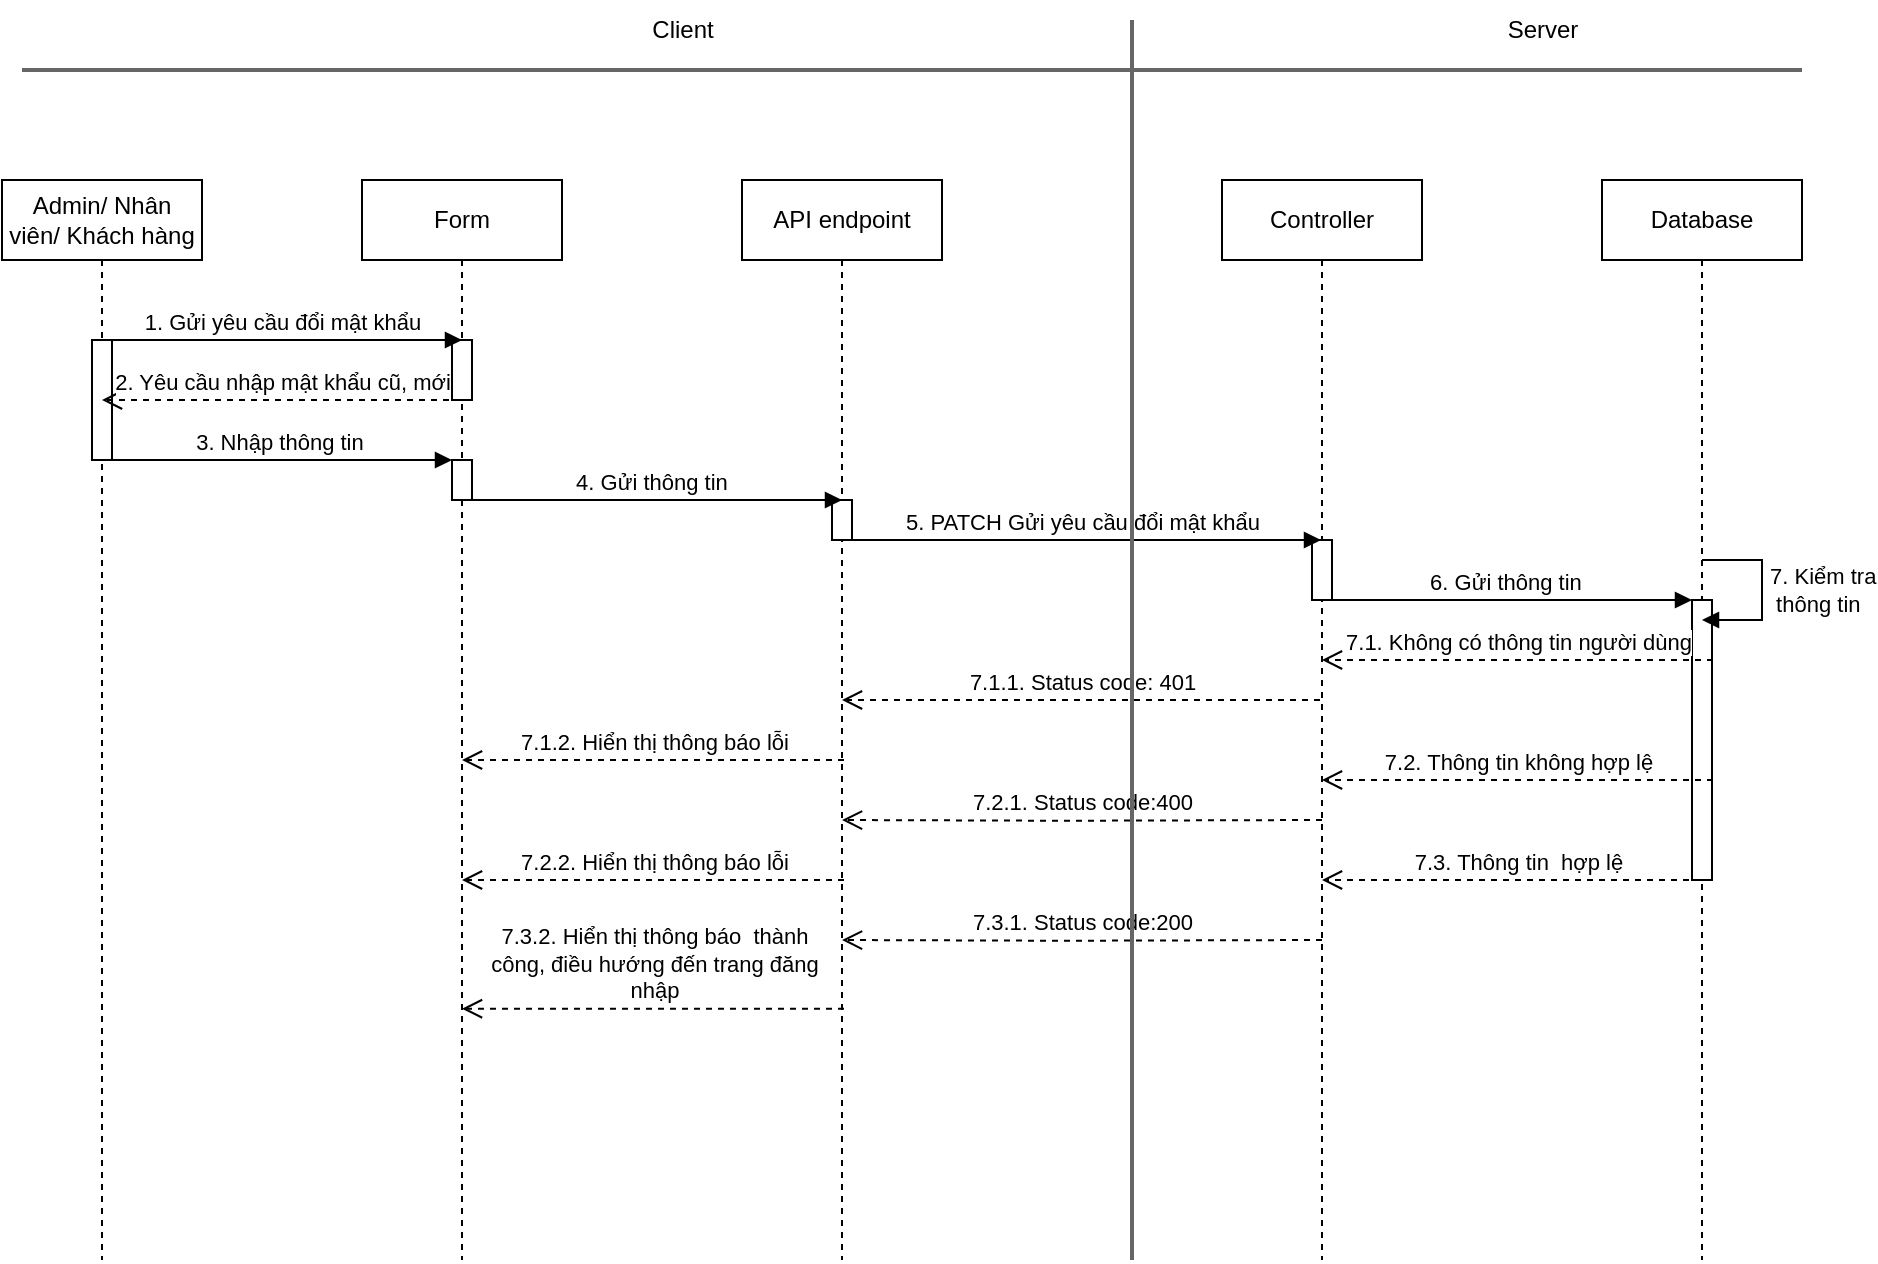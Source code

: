 <mxfile version="22.1.4" type="device" pages="5">
  <diagram name="Page-1" id="h7CEF9SMJJgg9eoyBVM9">
    <mxGraphModel dx="2192" dy="1828" grid="1" gridSize="10" guides="1" tooltips="1" connect="1" arrows="1" fold="1" page="1" pageScale="1" pageWidth="850" pageHeight="1100" math="0" shadow="0">
      <root>
        <mxCell id="0" />
        <mxCell id="1" parent="0" />
        <mxCell id="7nB44WFUHeRo35Srxh8a-1" value="Admin/ Nhân viên/ Khách hàng" style="shape=umlLifeline;perimeter=lifelinePerimeter;whiteSpace=wrap;html=1;container=1;dropTarget=0;collapsible=0;recursiveResize=0;outlineConnect=0;portConstraint=eastwest;newEdgeStyle={&quot;curved&quot;:0,&quot;rounded&quot;:0};" parent="1" vertex="1">
          <mxGeometry x="-170" y="60" width="100" height="540" as="geometry" />
        </mxCell>
        <mxCell id="7nB44WFUHeRo35Srxh8a-2" value="" style="html=1;points=[[0,0,0,0,5],[0,1,0,0,-5],[1,0,0,0,5],[1,1,0,0,-5]];perimeter=orthogonalPerimeter;outlineConnect=0;targetShapes=umlLifeline;portConstraint=eastwest;newEdgeStyle={&quot;curved&quot;:0,&quot;rounded&quot;:0};" parent="7nB44WFUHeRo35Srxh8a-1" vertex="1">
          <mxGeometry x="45" y="80" width="10" height="60" as="geometry" />
        </mxCell>
        <mxCell id="7nB44WFUHeRo35Srxh8a-4" value="Form" style="shape=umlLifeline;perimeter=lifelinePerimeter;whiteSpace=wrap;html=1;container=1;dropTarget=0;collapsible=0;recursiveResize=0;outlineConnect=0;portConstraint=eastwest;newEdgeStyle={&quot;curved&quot;:0,&quot;rounded&quot;:0};" parent="1" vertex="1">
          <mxGeometry x="10" y="60" width="100" height="540" as="geometry" />
        </mxCell>
        <mxCell id="7nB44WFUHeRo35Srxh8a-5" value="" style="html=1;points=[[0,0,0,0,5],[0,1,0,0,-5],[1,0,0,0,5],[1,1,0,0,-5]];perimeter=orthogonalPerimeter;outlineConnect=0;targetShapes=umlLifeline;portConstraint=eastwest;newEdgeStyle={&quot;curved&quot;:0,&quot;rounded&quot;:0};" parent="7nB44WFUHeRo35Srxh8a-4" vertex="1">
          <mxGeometry x="45" y="80" width="10" height="30" as="geometry" />
        </mxCell>
        <mxCell id="7nB44WFUHeRo35Srxh8a-6" value="" style="html=1;points=[[0,0,0,0,5],[0,1,0,0,-5],[1,0,0,0,5],[1,1,0,0,-5]];perimeter=orthogonalPerimeter;outlineConnect=0;targetShapes=umlLifeline;portConstraint=eastwest;newEdgeStyle={&quot;curved&quot;:0,&quot;rounded&quot;:0};" parent="7nB44WFUHeRo35Srxh8a-4" vertex="1">
          <mxGeometry x="45" y="140" width="10" height="20" as="geometry" />
        </mxCell>
        <mxCell id="7nB44WFUHeRo35Srxh8a-8" value="Controller" style="shape=umlLifeline;perimeter=lifelinePerimeter;whiteSpace=wrap;html=1;container=1;dropTarget=0;collapsible=0;recursiveResize=0;outlineConnect=0;portConstraint=eastwest;newEdgeStyle={&quot;curved&quot;:0,&quot;rounded&quot;:0};" parent="1" vertex="1">
          <mxGeometry x="440" y="60" width="100" height="540" as="geometry" />
        </mxCell>
        <mxCell id="7nB44WFUHeRo35Srxh8a-9" value="" style="html=1;points=[[0,0,0,0,5],[0,1,0,0,-5],[1,0,0,0,5],[1,1,0,0,-5]];perimeter=orthogonalPerimeter;outlineConnect=0;targetShapes=umlLifeline;portConstraint=eastwest;newEdgeStyle={&quot;curved&quot;:0,&quot;rounded&quot;:0};" parent="7nB44WFUHeRo35Srxh8a-8" vertex="1">
          <mxGeometry x="45" y="180" width="10" height="30" as="geometry" />
        </mxCell>
        <mxCell id="7nB44WFUHeRo35Srxh8a-22" value="2. Yêu cầu nhập mật khẩu cũ, mới" style="html=1;verticalAlign=bottom;endArrow=open;dashed=1;endSize=8;curved=0;rounded=0;" parent="1" edge="1">
          <mxGeometry relative="1" as="geometry">
            <mxPoint x="59.5" y="170" as="sourcePoint" />
            <mxPoint x="-120" y="170" as="targetPoint" />
            <Array as="points">
              <mxPoint x="-40" y="170" />
            </Array>
          </mxGeometry>
        </mxCell>
        <mxCell id="7nB44WFUHeRo35Srxh8a-23" value="3. Nhập thông tin&amp;nbsp;" style="html=1;verticalAlign=bottom;endArrow=block;curved=0;rounded=0;" parent="1" source="7nB44WFUHeRo35Srxh8a-2" target="7nB44WFUHeRo35Srxh8a-6" edge="1">
          <mxGeometry width="80" relative="1" as="geometry">
            <mxPoint x="-110" y="220" as="sourcePoint" />
            <mxPoint x="120" y="220" as="targetPoint" />
          </mxGeometry>
        </mxCell>
        <mxCell id="7nB44WFUHeRo35Srxh8a-24" value="1. Gửi yêu cầu đổi mật khẩu" style="html=1;verticalAlign=bottom;endArrow=block;curved=0;rounded=0;" parent="1" edge="1">
          <mxGeometry width="80" relative="1" as="geometry">
            <mxPoint x="-120" y="140" as="sourcePoint" />
            <mxPoint x="60" y="140" as="targetPoint" />
          </mxGeometry>
        </mxCell>
        <mxCell id="7nB44WFUHeRo35Srxh8a-25" value="5. PATCH Gửi yêu cầu đổi mật khẩu" style="html=1;verticalAlign=bottom;endArrow=block;curved=0;rounded=0;" parent="1" target="7nB44WFUHeRo35Srxh8a-8" edge="1">
          <mxGeometry width="80" relative="1" as="geometry">
            <mxPoint x="250" y="240" as="sourcePoint" />
            <mxPoint x="450" y="240" as="targetPoint" />
          </mxGeometry>
        </mxCell>
        <mxCell id="7nB44WFUHeRo35Srxh8a-27" value="Database" style="shape=umlLifeline;perimeter=lifelinePerimeter;whiteSpace=wrap;html=1;container=1;dropTarget=0;collapsible=0;recursiveResize=0;outlineConnect=0;portConstraint=eastwest;newEdgeStyle={&quot;curved&quot;:0,&quot;rounded&quot;:0};" parent="1" vertex="1">
          <mxGeometry x="630" y="60" width="100" height="540" as="geometry" />
        </mxCell>
        <mxCell id="7nB44WFUHeRo35Srxh8a-28" value="" style="html=1;points=[[0,0,0,0,5],[0,1,0,0,-5],[1,0,0,0,5],[1,1,0,0,-5]];perimeter=orthogonalPerimeter;outlineConnect=0;targetShapes=umlLifeline;portConstraint=eastwest;newEdgeStyle={&quot;curved&quot;:0,&quot;rounded&quot;:0};" parent="7nB44WFUHeRo35Srxh8a-27" vertex="1">
          <mxGeometry x="45" y="210" width="10" height="140" as="geometry" />
        </mxCell>
        <mxCell id="xEQtbefa2bA0BXPXAlYI-1" value="" style="line;strokeWidth=2;html=1;fillColor=#f5f5f5;fontColor=#333333;strokeColor=#666666;" parent="1" vertex="1">
          <mxGeometry x="-160" width="890" height="10" as="geometry" />
        </mxCell>
        <mxCell id="xEQtbefa2bA0BXPXAlYI-2" value="Server" style="text;html=1;align=center;verticalAlign=middle;resizable=0;points=[];autosize=1;strokeColor=none;fillColor=none;" parent="1" vertex="1">
          <mxGeometry x="570" y="-30" width="60" height="30" as="geometry" />
        </mxCell>
        <mxCell id="xEQtbefa2bA0BXPXAlYI-3" value="Client" style="text;html=1;align=center;verticalAlign=middle;resizable=0;points=[];autosize=1;strokeColor=none;fillColor=none;" parent="1" vertex="1">
          <mxGeometry x="145" y="-30" width="50" height="30" as="geometry" />
        </mxCell>
        <mxCell id="xEQtbefa2bA0BXPXAlYI-4" value="" style="line;strokeWidth=2;direction=south;html=1;fillColor=#f5f5f5;fontColor=#333333;strokeColor=#666666;" parent="1" vertex="1">
          <mxGeometry x="390" y="-20" width="10" height="620" as="geometry" />
        </mxCell>
        <mxCell id="6uc5PFxgDpGo5i_91Pw3-1" value="API endpoint" style="shape=umlLifeline;perimeter=lifelinePerimeter;whiteSpace=wrap;html=1;container=1;dropTarget=0;collapsible=0;recursiveResize=0;outlineConnect=0;portConstraint=eastwest;newEdgeStyle={&quot;curved&quot;:0,&quot;rounded&quot;:0};" parent="1" vertex="1">
          <mxGeometry x="200" y="60" width="100" height="540" as="geometry" />
        </mxCell>
        <mxCell id="6uc5PFxgDpGo5i_91Pw3-3" value="" style="html=1;points=[[0,0,0,0,5],[0,1,0,0,-5],[1,0,0,0,5],[1,1,0,0,-5]];perimeter=orthogonalPerimeter;outlineConnect=0;targetShapes=umlLifeline;portConstraint=eastwest;newEdgeStyle={&quot;curved&quot;:0,&quot;rounded&quot;:0};" parent="6uc5PFxgDpGo5i_91Pw3-1" vertex="1">
          <mxGeometry x="45" y="160" width="10" height="20" as="geometry" />
        </mxCell>
        <mxCell id="6uc5PFxgDpGo5i_91Pw3-4" value="4. Gửi thông tin&amp;nbsp;" style="html=1;verticalAlign=bottom;endArrow=block;curved=0;rounded=0;" parent="1" edge="1">
          <mxGeometry width="80" relative="1" as="geometry">
            <mxPoint x="60.5" y="220" as="sourcePoint" />
            <mxPoint x="250" y="220" as="targetPoint" />
          </mxGeometry>
        </mxCell>
        <mxCell id="7nB44WFUHeRo35Srxh8a-10" value="7. Kiểm tra&lt;br&gt;&amp;nbsp;thông tin" style="html=1;align=left;spacingLeft=2;endArrow=block;rounded=0;edgeStyle=orthogonalEdgeStyle;curved=0;rounded=0;" parent="1" edge="1">
          <mxGeometry relative="1" as="geometry">
            <mxPoint x="680" y="250" as="sourcePoint" />
            <Array as="points">
              <mxPoint x="710" y="280" />
            </Array>
            <mxPoint x="680" y="280.0" as="targetPoint" />
          </mxGeometry>
        </mxCell>
        <mxCell id="6uc5PFxgDpGo5i_91Pw3-6" value="6. Gửi thông tin&amp;nbsp;" style="html=1;verticalAlign=bottom;endArrow=block;curved=0;rounded=0;" parent="1" target="7nB44WFUHeRo35Srxh8a-28" edge="1">
          <mxGeometry width="80" relative="1" as="geometry">
            <mxPoint x="490" y="270" as="sourcePoint" />
            <mxPoint x="679.5" y="270" as="targetPoint" />
          </mxGeometry>
        </mxCell>
        <mxCell id="6uc5PFxgDpGo5i_91Pw3-7" value="7.1. Không có thông tin người dùng" style="html=1;verticalAlign=bottom;endArrow=open;dashed=1;endSize=8;curved=0;rounded=0;" parent="1" edge="1">
          <mxGeometry relative="1" as="geometry">
            <mxPoint x="685.5" y="300" as="sourcePoint" />
            <mxPoint x="490" y="300" as="targetPoint" />
            <Array as="points">
              <mxPoint x="525.5" y="300" />
            </Array>
          </mxGeometry>
        </mxCell>
        <mxCell id="6uc5PFxgDpGo5i_91Pw3-8" value="7.2. Thông tin không hợp lệ" style="html=1;verticalAlign=bottom;endArrow=open;dashed=1;endSize=8;curved=0;rounded=0;" parent="1" edge="1">
          <mxGeometry relative="1" as="geometry">
            <mxPoint x="685.5" y="360" as="sourcePoint" />
            <mxPoint x="490" y="360" as="targetPoint" />
            <Array as="points" />
          </mxGeometry>
        </mxCell>
        <mxCell id="6uc5PFxgDpGo5i_91Pw3-9" value="7.1.1. Status code: 401" style="html=1;verticalAlign=bottom;endArrow=open;dashed=1;endSize=8;curved=0;rounded=0;" parent="1" edge="1">
          <mxGeometry relative="1" as="geometry">
            <mxPoint x="489" y="320" as="sourcePoint" />
            <mxPoint x="250" y="320" as="targetPoint" />
            <Array as="points">
              <mxPoint x="350.5" y="320" />
            </Array>
          </mxGeometry>
        </mxCell>
        <mxCell id="6uc5PFxgDpGo5i_91Pw3-10" value="7.2.1. Status code:400" style="html=1;verticalAlign=bottom;endArrow=open;dashed=1;endSize=8;curved=0;rounded=0;" parent="1" edge="1">
          <mxGeometry relative="1" as="geometry">
            <mxPoint x="490" y="380" as="sourcePoint" />
            <mxPoint x="250" y="380" as="targetPoint" />
            <Array as="points">
              <mxPoint x="360.5" y="380.38" />
            </Array>
          </mxGeometry>
        </mxCell>
        <mxCell id="6uc5PFxgDpGo5i_91Pw3-12" value="7.1.2. Hiển thị thông báo lỗi" style="html=1;verticalAlign=bottom;endArrow=open;dashed=1;endSize=8;curved=0;rounded=0;" parent="1" edge="1">
          <mxGeometry relative="1" as="geometry">
            <mxPoint x="251" y="350" as="sourcePoint" />
            <mxPoint x="60" y="350" as="targetPoint" />
            <Array as="points" />
          </mxGeometry>
        </mxCell>
        <mxCell id="6uc5PFxgDpGo5i_91Pw3-25" value="7.3. Thông tin&amp;nbsp; hợp lệ" style="html=1;verticalAlign=bottom;endArrow=open;dashed=1;endSize=8;curved=0;rounded=0;" parent="1" edge="1">
          <mxGeometry relative="1" as="geometry">
            <mxPoint x="685.5" y="410" as="sourcePoint" />
            <mxPoint x="490" y="410" as="targetPoint" />
            <Array as="points" />
          </mxGeometry>
        </mxCell>
        <mxCell id="6uc5PFxgDpGo5i_91Pw3-26" value="7.3.1. Status code:200" style="html=1;verticalAlign=bottom;endArrow=open;dashed=1;endSize=8;curved=0;rounded=0;" parent="1" edge="1">
          <mxGeometry relative="1" as="geometry">
            <mxPoint x="490" y="440" as="sourcePoint" />
            <mxPoint x="250" y="440" as="targetPoint" />
            <Array as="points">
              <mxPoint x="360.5" y="440.38" />
            </Array>
          </mxGeometry>
        </mxCell>
        <mxCell id="6uc5PFxgDpGo5i_91Pw3-38" value="" style="line;strokeWidth=2;direction=south;html=1;fillColor=#f5f5f5;fontColor=#333333;strokeColor=#666666;" parent="1" vertex="1">
          <mxGeometry x="390" y="25" width="10" height="575" as="geometry" />
        </mxCell>
        <mxCell id="6uc5PFxgDpGo5i_91Pw3-39" value="7.2.2. Hiển thị thông báo lỗi" style="html=1;verticalAlign=bottom;endArrow=open;dashed=1;endSize=8;curved=0;rounded=0;" parent="1" edge="1">
          <mxGeometry relative="1" as="geometry">
            <mxPoint x="251" y="410" as="sourcePoint" />
            <mxPoint x="60" y="410" as="targetPoint" />
            <Array as="points" />
          </mxGeometry>
        </mxCell>
        <mxCell id="6uc5PFxgDpGo5i_91Pw3-40" value="7.3.2. Hiển thị thông báo&amp;nbsp; thành&lt;br&gt;công, điều hướng đến trang đăng&lt;br&gt;nhập" style="html=1;verticalAlign=bottom;endArrow=open;dashed=1;endSize=8;curved=0;rounded=0;" parent="1" edge="1">
          <mxGeometry relative="1" as="geometry">
            <mxPoint x="251" y="474.38" as="sourcePoint" />
            <mxPoint x="60" y="474.38" as="targetPoint" />
            <Array as="points" />
          </mxGeometry>
        </mxCell>
      </root>
    </mxGraphModel>
  </diagram>
  <diagram id="zZ4fe5ISF7LrW8Kachfc" name="Page-2">
    <mxGraphModel dx="2435" dy="1960" grid="1" gridSize="10" guides="1" tooltips="1" connect="1" arrows="1" fold="1" page="1" pageScale="1" pageWidth="850" pageHeight="1100" math="0" shadow="0">
      <root>
        <mxCell id="0" />
        <mxCell id="1" parent="0" />
        <mxCell id="prfpdzPwvuTdinKezhkb-1" value="Admin/ Nhân viên/ Khách hàng" style="shape=umlLifeline;perimeter=lifelinePerimeter;whiteSpace=wrap;html=1;container=1;dropTarget=0;collapsible=0;recursiveResize=0;outlineConnect=0;portConstraint=eastwest;newEdgeStyle={&quot;curved&quot;:0,&quot;rounded&quot;:0};" parent="1" vertex="1">
          <mxGeometry x="-190" y="60" width="100" height="830" as="geometry" />
        </mxCell>
        <mxCell id="prfpdzPwvuTdinKezhkb-2" value="" style="html=1;points=[[0,0,0,0,5],[0,1,0,0,-5],[1,0,0,0,5],[1,1,0,0,-5]];perimeter=orthogonalPerimeter;outlineConnect=0;targetShapes=umlLifeline;portConstraint=eastwest;newEdgeStyle={&quot;curved&quot;:0,&quot;rounded&quot;:0};" parent="prfpdzPwvuTdinKezhkb-1" vertex="1">
          <mxGeometry x="45" y="80" width="10" height="60" as="geometry" />
        </mxCell>
        <mxCell id="7BBfCX-D759u8jukcn6o-7" value="" style="html=1;points=[[0,0,0,0,5],[0,1,0,0,-5],[1,0,0,0,5],[1,1,0,0,-5]];perimeter=orthogonalPerimeter;outlineConnect=0;targetShapes=umlLifeline;portConstraint=eastwest;newEdgeStyle={&quot;curved&quot;:0,&quot;rounded&quot;:0};" parent="prfpdzPwvuTdinKezhkb-1" vertex="1">
          <mxGeometry x="45" y="340" width="10" height="60" as="geometry" />
        </mxCell>
        <mxCell id="prfpdzPwvuTdinKezhkb-3" value="Form" style="shape=umlLifeline;perimeter=lifelinePerimeter;whiteSpace=wrap;html=1;container=1;dropTarget=0;collapsible=0;recursiveResize=0;outlineConnect=0;portConstraint=eastwest;newEdgeStyle={&quot;curved&quot;:0,&quot;rounded&quot;:0};" parent="1" vertex="1">
          <mxGeometry x="10" y="60" width="100" height="830" as="geometry" />
        </mxCell>
        <mxCell id="prfpdzPwvuTdinKezhkb-4" value="" style="html=1;points=[[0,0,0,0,5],[0,1,0,0,-5],[1,0,0,0,5],[1,1,0,0,-5]];perimeter=orthogonalPerimeter;outlineConnect=0;targetShapes=umlLifeline;portConstraint=eastwest;newEdgeStyle={&quot;curved&quot;:0,&quot;rounded&quot;:0};" parent="prfpdzPwvuTdinKezhkb-3" vertex="1">
          <mxGeometry x="45" y="80" width="10" height="30" as="geometry" />
        </mxCell>
        <mxCell id="prfpdzPwvuTdinKezhkb-5" value="" style="html=1;points=[[0,0,0,0,5],[0,1,0,0,-5],[1,0,0,0,5],[1,1,0,0,-5]];perimeter=orthogonalPerimeter;outlineConnect=0;targetShapes=umlLifeline;portConstraint=eastwest;newEdgeStyle={&quot;curved&quot;:0,&quot;rounded&quot;:0};" parent="prfpdzPwvuTdinKezhkb-3" vertex="1">
          <mxGeometry x="45" y="140" width="10" height="20" as="geometry" />
        </mxCell>
        <mxCell id="7BBfCX-D759u8jukcn6o-9" value="" style="html=1;points=[[0,0,0,0,5],[0,1,0,0,-5],[1,0,0,0,5],[1,1,0,0,-5]];perimeter=orthogonalPerimeter;outlineConnect=0;targetShapes=umlLifeline;portConstraint=eastwest;newEdgeStyle={&quot;curved&quot;:0,&quot;rounded&quot;:0};" parent="prfpdzPwvuTdinKezhkb-3" vertex="1">
          <mxGeometry x="45" y="340" width="10" height="20" as="geometry" />
        </mxCell>
        <mxCell id="prfpdzPwvuTdinKezhkb-6" value="Controller" style="shape=umlLifeline;perimeter=lifelinePerimeter;whiteSpace=wrap;html=1;container=1;dropTarget=0;collapsible=0;recursiveResize=0;outlineConnect=0;portConstraint=eastwest;newEdgeStyle={&quot;curved&quot;:0,&quot;rounded&quot;:0};" parent="1" vertex="1">
          <mxGeometry x="440" y="60" width="100" height="830" as="geometry" />
        </mxCell>
        <mxCell id="prfpdzPwvuTdinKezhkb-7" value="" style="html=1;points=[[0,0,0,0,5],[0,1,0,0,-5],[1,0,0,0,5],[1,1,0,0,-5]];perimeter=orthogonalPerimeter;outlineConnect=0;targetShapes=umlLifeline;portConstraint=eastwest;newEdgeStyle={&quot;curved&quot;:0,&quot;rounded&quot;:0};" parent="prfpdzPwvuTdinKezhkb-6" vertex="1">
          <mxGeometry x="45" y="180" width="10" height="30" as="geometry" />
        </mxCell>
        <mxCell id="7BBfCX-D759u8jukcn6o-5" value="" style="html=1;points=[[0,0,0,0,5],[0,1,0,0,-5],[1,0,0,0,5],[1,1,0,0,-5]];perimeter=orthogonalPerimeter;outlineConnect=0;targetShapes=umlLifeline;portConstraint=eastwest;newEdgeStyle={&quot;curved&quot;:0,&quot;rounded&quot;:0};" parent="prfpdzPwvuTdinKezhkb-6" vertex="1">
          <mxGeometry x="45" y="300" width="10" height="30" as="geometry" />
        </mxCell>
        <mxCell id="7BBfCX-D759u8jukcn6o-13" value="" style="html=1;points=[[0,0,0,0,5],[0,1,0,0,-5],[1,0,0,0,5],[1,1,0,0,-5]];perimeter=orthogonalPerimeter;outlineConnect=0;targetShapes=umlLifeline;portConstraint=eastwest;newEdgeStyle={&quot;curved&quot;:0,&quot;rounded&quot;:0};" parent="prfpdzPwvuTdinKezhkb-6" vertex="1">
          <mxGeometry x="45" y="380" width="10" height="30" as="geometry" />
        </mxCell>
        <mxCell id="prfpdzPwvuTdinKezhkb-10" value="2. Yêu cầu nhập mật email" style="html=1;verticalAlign=bottom;endArrow=open;dashed=1;endSize=8;curved=0;rounded=0;" parent="1" edge="1">
          <mxGeometry relative="1" as="geometry">
            <mxPoint x="59.5" y="170" as="sourcePoint" />
            <mxPoint x="-135" y="170" as="targetPoint" />
            <Array as="points">
              <mxPoint x="-40" y="170" />
            </Array>
          </mxGeometry>
        </mxCell>
        <mxCell id="prfpdzPwvuTdinKezhkb-11" value="3. Nhập thông tin&amp;nbsp;" style="html=1;verticalAlign=bottom;endArrow=block;curved=0;rounded=0;" parent="1" source="prfpdzPwvuTdinKezhkb-2" target="prfpdzPwvuTdinKezhkb-5" edge="1">
          <mxGeometry width="80" relative="1" as="geometry">
            <mxPoint x="-110" y="220" as="sourcePoint" />
            <mxPoint x="120" y="220" as="targetPoint" />
          </mxGeometry>
        </mxCell>
        <mxCell id="prfpdzPwvuTdinKezhkb-12" value="1. Gửi yêu cầu quên mật khẩu" style="html=1;verticalAlign=bottom;endArrow=block;curved=0;rounded=0;" parent="1" edge="1">
          <mxGeometry width="80" relative="1" as="geometry">
            <mxPoint x="-140" y="140" as="sourcePoint" />
            <mxPoint x="60" y="140" as="targetPoint" />
          </mxGeometry>
        </mxCell>
        <mxCell id="prfpdzPwvuTdinKezhkb-13" value="5. POST Gửi yêu cầu quên mật khẩu" style="html=1;verticalAlign=bottom;endArrow=block;curved=0;rounded=0;" parent="1" target="prfpdzPwvuTdinKezhkb-6" edge="1">
          <mxGeometry width="80" relative="1" as="geometry">
            <mxPoint x="250" y="240" as="sourcePoint" />
            <mxPoint x="450" y="240" as="targetPoint" />
          </mxGeometry>
        </mxCell>
        <mxCell id="prfpdzPwvuTdinKezhkb-14" value="Database" style="shape=umlLifeline;perimeter=lifelinePerimeter;whiteSpace=wrap;html=1;container=1;dropTarget=0;collapsible=0;recursiveResize=0;outlineConnect=0;portConstraint=eastwest;newEdgeStyle={&quot;curved&quot;:0,&quot;rounded&quot;:0};" parent="1" vertex="1">
          <mxGeometry x="640" y="60" width="100" height="830" as="geometry" />
        </mxCell>
        <mxCell id="prfpdzPwvuTdinKezhkb-15" value="" style="html=1;points=[[0,0,0,0,5],[0,1,0,0,-5],[1,0,0,0,5],[1,1,0,0,-5]];perimeter=orthogonalPerimeter;outlineConnect=0;targetShapes=umlLifeline;portConstraint=eastwest;newEdgeStyle={&quot;curved&quot;:0,&quot;rounded&quot;:0};" parent="prfpdzPwvuTdinKezhkb-14" vertex="1">
          <mxGeometry x="45" y="210" width="10" height="80" as="geometry" />
        </mxCell>
        <mxCell id="prfpdzPwvuTdinKezhkb-16" value="" style="html=1;points=[[0,0,0,0,5],[0,1,0,0,-5],[1,0,0,0,5],[1,1,0,0,-5]];perimeter=orthogonalPerimeter;outlineConnect=0;targetShapes=umlLifeline;portConstraint=eastwest;newEdgeStyle={&quot;curved&quot;:0,&quot;rounded&quot;:0};" parent="prfpdzPwvuTdinKezhkb-14" vertex="1">
          <mxGeometry x="45" y="390" width="10" height="100" as="geometry" />
        </mxCell>
        <mxCell id="prfpdzPwvuTdinKezhkb-18" value="" style="line;strokeWidth=2;html=1;fillColor=#f5f5f5;fontColor=#333333;strokeColor=#666666;" parent="1" vertex="1">
          <mxGeometry x="-180" width="920" height="10" as="geometry" />
        </mxCell>
        <mxCell id="prfpdzPwvuTdinKezhkb-19" value="Server" style="text;html=1;align=center;verticalAlign=middle;resizable=0;points=[];autosize=1;strokeColor=none;fillColor=none;" parent="1" vertex="1">
          <mxGeometry x="570" y="-30" width="60" height="30" as="geometry" />
        </mxCell>
        <mxCell id="prfpdzPwvuTdinKezhkb-20" value="Client" style="text;html=1;align=center;verticalAlign=middle;resizable=0;points=[];autosize=1;strokeColor=none;fillColor=none;" parent="1" vertex="1">
          <mxGeometry x="145" y="-30" width="50" height="30" as="geometry" />
        </mxCell>
        <mxCell id="prfpdzPwvuTdinKezhkb-21" value="" style="line;strokeWidth=2;direction=south;html=1;fillColor=#f5f5f5;fontColor=#333333;strokeColor=#666666;" parent="1" vertex="1">
          <mxGeometry x="390" y="-20" width="10" height="900" as="geometry" />
        </mxCell>
        <mxCell id="prfpdzPwvuTdinKezhkb-22" value="API endpoint" style="shape=umlLifeline;perimeter=lifelinePerimeter;whiteSpace=wrap;html=1;container=1;dropTarget=0;collapsible=0;recursiveResize=0;outlineConnect=0;portConstraint=eastwest;newEdgeStyle={&quot;curved&quot;:0,&quot;rounded&quot;:0};" parent="1" vertex="1">
          <mxGeometry x="200" y="60" width="100" height="830" as="geometry" />
        </mxCell>
        <mxCell id="prfpdzPwvuTdinKezhkb-23" value="" style="html=1;points=[[0,0,0,0,5],[0,1,0,0,-5],[1,0,0,0,5],[1,1,0,0,-5]];perimeter=orthogonalPerimeter;outlineConnect=0;targetShapes=umlLifeline;portConstraint=eastwest;newEdgeStyle={&quot;curved&quot;:0,&quot;rounded&quot;:0};" parent="prfpdzPwvuTdinKezhkb-22" vertex="1">
          <mxGeometry x="45" y="160" width="10" height="20" as="geometry" />
        </mxCell>
        <mxCell id="7BBfCX-D759u8jukcn6o-11" value="" style="html=1;points=[[0,0,0,0,5],[0,1,0,0,-5],[1,0,0,0,5],[1,1,0,0,-5]];perimeter=orthogonalPerimeter;outlineConnect=0;targetShapes=umlLifeline;portConstraint=eastwest;newEdgeStyle={&quot;curved&quot;:0,&quot;rounded&quot;:0};" parent="prfpdzPwvuTdinKezhkb-22" vertex="1">
          <mxGeometry x="45" y="360" width="10" height="20" as="geometry" />
        </mxCell>
        <mxCell id="prfpdzPwvuTdinKezhkb-26" value="4. Gửi thông tin email" style="html=1;verticalAlign=bottom;endArrow=block;curved=0;rounded=0;" parent="1" edge="1">
          <mxGeometry width="80" relative="1" as="geometry">
            <mxPoint x="60.5" y="220" as="sourcePoint" />
            <mxPoint x="250" y="220" as="targetPoint" />
          </mxGeometry>
        </mxCell>
        <mxCell id="prfpdzPwvuTdinKezhkb-27" value="7. Kiểm tra&lt;br&gt;thông tin" style="html=1;align=left;spacingLeft=2;endArrow=block;rounded=0;edgeStyle=orthogonalEdgeStyle;curved=0;rounded=0;" parent="1" edge="1">
          <mxGeometry relative="1" as="geometry">
            <mxPoint x="690" y="250" as="sourcePoint" />
            <Array as="points">
              <mxPoint x="720" y="280" />
            </Array>
            <mxPoint x="690" y="280.0" as="targetPoint" />
          </mxGeometry>
        </mxCell>
        <mxCell id="prfpdzPwvuTdinKezhkb-28" value="6. Gửi thông tin&amp;nbsp;" style="html=1;verticalAlign=bottom;endArrow=block;curved=0;rounded=0;" parent="1" target="prfpdzPwvuTdinKezhkb-15" edge="1">
          <mxGeometry width="80" relative="1" as="geometry">
            <mxPoint x="490" y="270" as="sourcePoint" />
            <mxPoint x="679.5" y="270" as="targetPoint" />
          </mxGeometry>
        </mxCell>
        <mxCell id="prfpdzPwvuTdinKezhkb-29" value="7.1. thông tin không hợp lệ" style="html=1;verticalAlign=bottom;endArrow=open;dashed=1;endSize=8;curved=0;rounded=0;" parent="1" edge="1">
          <mxGeometry relative="1" as="geometry">
            <mxPoint x="685.5" y="300" as="sourcePoint" />
            <mxPoint x="490" y="300" as="targetPoint" />
            <Array as="points">
              <mxPoint x="525.5" y="300" />
            </Array>
          </mxGeometry>
        </mxCell>
        <mxCell id="prfpdzPwvuTdinKezhkb-31" value="7.1.1. Status code: 400" style="html=1;verticalAlign=bottom;endArrow=open;dashed=1;endSize=8;curved=0;rounded=0;" parent="1" edge="1">
          <mxGeometry relative="1" as="geometry">
            <mxPoint x="489" y="320" as="sourcePoint" />
            <mxPoint x="250" y="320" as="targetPoint" />
            <Array as="points">
              <mxPoint x="350.5" y="320" />
            </Array>
          </mxGeometry>
        </mxCell>
        <mxCell id="prfpdzPwvuTdinKezhkb-33" value=". Hiển thị thông báo lỗi" style="html=1;verticalAlign=bottom;endArrow=open;dashed=1;endSize=8;curved=0;rounded=0;" parent="1" edge="1">
          <mxGeometry relative="1" as="geometry">
            <mxPoint x="251" y="460" as="sourcePoint" />
            <mxPoint x="60" y="460" as="targetPoint" />
            <Array as="points" />
          </mxGeometry>
        </mxCell>
        <mxCell id="prfpdzPwvuTdinKezhkb-42" value="12.1. Thông tin không hợp lệ" style="html=1;verticalAlign=bottom;endArrow=open;dashed=1;endSize=8;curved=0;rounded=0;" parent="1" edge="1">
          <mxGeometry relative="1" as="geometry">
            <mxPoint x="685.5" y="510" as="sourcePoint" />
            <mxPoint x="490" y="510" as="targetPoint" />
            <Array as="points" />
          </mxGeometry>
        </mxCell>
        <mxCell id="prfpdzPwvuTdinKezhkb-43" value="12.2.1. Status code:400" style="html=1;verticalAlign=bottom;endArrow=open;dashed=1;endSize=8;curved=0;rounded=0;" parent="1" edge="1">
          <mxGeometry relative="1" as="geometry">
            <mxPoint x="490" y="570" as="sourcePoint" />
            <mxPoint x="250" y="570" as="targetPoint" />
            <Array as="points">
              <mxPoint x="360.5" y="570.38" />
            </Array>
          </mxGeometry>
        </mxCell>
        <mxCell id="prfpdzPwvuTdinKezhkb-44" value="12.2. Thông tin&amp;nbsp; hợp lệ" style="html=1;verticalAlign=bottom;endArrow=open;dashed=1;endSize=8;curved=0;rounded=0;" parent="1" edge="1">
          <mxGeometry relative="1" as="geometry">
            <mxPoint x="685.5" y="549" as="sourcePoint" />
            <mxPoint x="490" y="549" as="targetPoint" />
            <Array as="points" />
          </mxGeometry>
        </mxCell>
        <mxCell id="prfpdzPwvuTdinKezhkb-46" value="" style="line;strokeWidth=2;direction=south;html=1;fillColor=#f5f5f5;fontColor=#333333;strokeColor=#666666;" parent="1" vertex="1">
          <mxGeometry x="390" y="25" width="10" height="900" as="geometry" />
        </mxCell>
        <mxCell id="prfpdzPwvuTdinKezhkb-47" value="12.1.2. Hiển thị thông báo lỗi" style="html=1;verticalAlign=bottom;endArrow=open;dashed=1;endSize=8;curved=0;rounded=0;" parent="1" edge="1">
          <mxGeometry relative="1" as="geometry">
            <mxPoint x="251" y="549" as="sourcePoint" />
            <mxPoint x="60" y="549" as="targetPoint" />
            <Array as="points" />
          </mxGeometry>
        </mxCell>
        <mxCell id="prfpdzPwvuTdinKezhkb-48" value="12.2.2. Hiển thị thông báo&amp;nbsp; thành&lt;br&gt;công, điều hướng đến&lt;br&gt;trang đổi mật khẩu" style="html=1;verticalAlign=bottom;endArrow=open;dashed=1;endSize=8;curved=0;rounded=0;" parent="1" edge="1">
          <mxGeometry relative="1" as="geometry">
            <mxPoint x="251" y="600" as="sourcePoint" />
            <mxPoint x="60" y="600" as="targetPoint" />
            <Array as="points" />
          </mxGeometry>
        </mxCell>
        <mxCell id="7BBfCX-D759u8jukcn6o-1" value="7.1.2. Hiển thị thông báo lỗi" style="html=1;verticalAlign=bottom;endArrow=open;dashed=1;endSize=8;curved=0;rounded=0;" parent="1" edge="1">
          <mxGeometry relative="1" as="geometry">
            <mxPoint x="251" y="340" as="sourcePoint" />
            <mxPoint x="60" y="340" as="targetPoint" />
            <Array as="points" />
          </mxGeometry>
        </mxCell>
        <mxCell id="7BBfCX-D759u8jukcn6o-2" value="7.2. thông tin hợp lệ" style="html=1;verticalAlign=bottom;endArrow=open;dashed=1;endSize=8;curved=0;rounded=0;" parent="1" edge="1">
          <mxGeometry relative="1" as="geometry">
            <mxPoint x="685.5" y="340" as="sourcePoint" />
            <mxPoint x="490" y="340" as="targetPoint" />
            <Array as="points">
              <mxPoint x="525.5" y="340" />
            </Array>
          </mxGeometry>
        </mxCell>
        <mxCell id="7BBfCX-D759u8jukcn6o-3" value="7.2.2. Status code: 200" style="html=1;verticalAlign=bottom;endArrow=open;dashed=1;endSize=8;curved=0;rounded=0;" parent="1" edge="1">
          <mxGeometry relative="1" as="geometry">
            <mxPoint x="489" y="360" as="sourcePoint" />
            <mxPoint x="250" y="360" as="targetPoint" />
            <Array as="points">
              <mxPoint x="350.5" y="360" />
            </Array>
          </mxGeometry>
        </mxCell>
        <mxCell id="7BBfCX-D759u8jukcn6o-4" value="7.2.3. Hiển thị thông báo check email" style="html=1;verticalAlign=bottom;endArrow=open;dashed=1;endSize=8;curved=0;rounded=0;" parent="1" edge="1">
          <mxGeometry relative="1" as="geometry">
            <mxPoint x="251" y="380" as="sourcePoint" />
            <mxPoint x="60" y="380" as="targetPoint" />
            <Array as="points" />
          </mxGeometry>
        </mxCell>
        <mxCell id="7BBfCX-D759u8jukcn6o-6" value="7.2.1 Gửi token qua email" style="html=1;align=left;spacingLeft=2;endArrow=block;rounded=0;edgeStyle=orthogonalEdgeStyle;curved=0;rounded=0;" parent="1" edge="1">
          <mxGeometry relative="1" as="geometry">
            <mxPoint x="490" y="350" as="sourcePoint" />
            <Array as="points">
              <mxPoint x="520" y="380" />
            </Array>
            <mxPoint x="490" y="380.0" as="targetPoint" />
          </mxGeometry>
        </mxCell>
        <mxCell id="7BBfCX-D759u8jukcn6o-8" value="8. Nhấn link trong mail&amp;nbsp;" style="html=1;verticalAlign=bottom;endArrow=block;curved=0;rounded=0;" parent="1" edge="1">
          <mxGeometry width="80" relative="1" as="geometry">
            <mxPoint x="-135" y="400" as="sourcePoint" />
            <mxPoint x="55" y="400" as="targetPoint" />
          </mxGeometry>
        </mxCell>
        <mxCell id="7BBfCX-D759u8jukcn6o-10" value="9. Gửi thông tin token" style="html=1;verticalAlign=bottom;endArrow=block;curved=0;rounded=0;" parent="1" edge="1">
          <mxGeometry width="80" relative="1" as="geometry">
            <mxPoint x="60.5" y="420" as="sourcePoint" />
            <mxPoint x="250" y="420" as="targetPoint" />
          </mxGeometry>
        </mxCell>
        <mxCell id="7BBfCX-D759u8jukcn6o-12" value="10. POST Gửi yêu cầu reset mật khẩu" style="html=1;verticalAlign=bottom;endArrow=block;curved=0;rounded=0;" parent="1" edge="1">
          <mxGeometry width="80" relative="1" as="geometry">
            <mxPoint x="250" y="440" as="sourcePoint" />
            <mxPoint x="490" y="440" as="targetPoint" />
          </mxGeometry>
        </mxCell>
        <mxCell id="h4yZQXxV2__o-oFuwA_A-1" value="11. Gửi thông tin&amp;nbsp;" style="html=1;verticalAlign=bottom;endArrow=block;curved=0;rounded=0;" parent="1" edge="1">
          <mxGeometry width="80" relative="1" as="geometry">
            <mxPoint x="490" y="470" as="sourcePoint" />
            <mxPoint x="685" y="470" as="targetPoint" />
          </mxGeometry>
        </mxCell>
        <mxCell id="h4yZQXxV2__o-oFuwA_A-2" value="12. Kiểm tra&lt;br&gt;thông tin" style="html=1;align=left;spacingLeft=2;endArrow=block;rounded=0;edgeStyle=orthogonalEdgeStyle;curved=0;rounded=0;" parent="1" edge="1">
          <mxGeometry relative="1" as="geometry">
            <mxPoint x="690" y="460" as="sourcePoint" />
            <Array as="points">
              <mxPoint x="720" y="490" />
            </Array>
            <mxPoint x="690" y="490.0" as="targetPoint" />
          </mxGeometry>
        </mxCell>
        <mxCell id="h4yZQXxV2__o-oFuwA_A-3" value="12.1.1. Status code:400" style="html=1;verticalAlign=bottom;endArrow=open;dashed=1;endSize=8;curved=0;rounded=0;" parent="1" edge="1">
          <mxGeometry relative="1" as="geometry">
            <mxPoint x="490" y="530" as="sourcePoint" />
            <mxPoint x="250" y="530" as="targetPoint" />
            <Array as="points">
              <mxPoint x="360.5" y="530.38" />
            </Array>
          </mxGeometry>
        </mxCell>
      </root>
    </mxGraphModel>
  </diagram>
  <diagram id="dKkEfNIFQmrcif1XXJky" name="Page-3">
    <mxGraphModel dx="2013" dy="1731" grid="1" gridSize="10" guides="1" tooltips="1" connect="1" arrows="1" fold="1" page="1" pageScale="1" pageWidth="850" pageHeight="1100" math="0" shadow="0">
      <root>
        <mxCell id="0" />
        <mxCell id="1" parent="0" />
        <mxCell id="N3txa7kCv6MBE2jYzwXJ-33" value="Admin/ Nhân viên/ Khách hàng" style="shape=umlLifeline;perimeter=lifelinePerimeter;whiteSpace=wrap;html=1;container=1;dropTarget=0;collapsible=0;recursiveResize=0;outlineConnect=0;portConstraint=eastwest;newEdgeStyle={&quot;curved&quot;:0,&quot;rounded&quot;:0};" parent="1" vertex="1">
          <mxGeometry x="-180" y="70" width="100" height="540" as="geometry" />
        </mxCell>
        <mxCell id="N3txa7kCv6MBE2jYzwXJ-34" value="" style="html=1;points=[[0,0,0,0,5],[0,1,0,0,-5],[1,0,0,0,5],[1,1,0,0,-5]];perimeter=orthogonalPerimeter;outlineConnect=0;targetShapes=umlLifeline;portConstraint=eastwest;newEdgeStyle={&quot;curved&quot;:0,&quot;rounded&quot;:0};" parent="N3txa7kCv6MBE2jYzwXJ-33" vertex="1">
          <mxGeometry x="45" y="80" width="10" height="60" as="geometry" />
        </mxCell>
        <mxCell id="N3txa7kCv6MBE2jYzwXJ-35" value="Form" style="shape=umlLifeline;perimeter=lifelinePerimeter;whiteSpace=wrap;html=1;container=1;dropTarget=0;collapsible=0;recursiveResize=0;outlineConnect=0;portConstraint=eastwest;newEdgeStyle={&quot;curved&quot;:0,&quot;rounded&quot;:0};" parent="1" vertex="1">
          <mxGeometry x="20" y="70" width="100" height="540" as="geometry" />
        </mxCell>
        <mxCell id="N3txa7kCv6MBE2jYzwXJ-36" value="" style="html=1;points=[[0,0,0,0,5],[0,1,0,0,-5],[1,0,0,0,5],[1,1,0,0,-5]];perimeter=orthogonalPerimeter;outlineConnect=0;targetShapes=umlLifeline;portConstraint=eastwest;newEdgeStyle={&quot;curved&quot;:0,&quot;rounded&quot;:0};" parent="N3txa7kCv6MBE2jYzwXJ-35" vertex="1">
          <mxGeometry x="45" y="80" width="10" height="30" as="geometry" />
        </mxCell>
        <mxCell id="N3txa7kCv6MBE2jYzwXJ-37" value="" style="html=1;points=[[0,0,0,0,5],[0,1,0,0,-5],[1,0,0,0,5],[1,1,0,0,-5]];perimeter=orthogonalPerimeter;outlineConnect=0;targetShapes=umlLifeline;portConstraint=eastwest;newEdgeStyle={&quot;curved&quot;:0,&quot;rounded&quot;:0};" parent="N3txa7kCv6MBE2jYzwXJ-35" vertex="1">
          <mxGeometry x="45" y="140" width="10" height="20" as="geometry" />
        </mxCell>
        <mxCell id="N3txa7kCv6MBE2jYzwXJ-38" value="Controller" style="shape=umlLifeline;perimeter=lifelinePerimeter;whiteSpace=wrap;html=1;container=1;dropTarget=0;collapsible=0;recursiveResize=0;outlineConnect=0;portConstraint=eastwest;newEdgeStyle={&quot;curved&quot;:0,&quot;rounded&quot;:0};" parent="1" vertex="1">
          <mxGeometry x="450" y="70" width="100" height="540" as="geometry" />
        </mxCell>
        <mxCell id="N3txa7kCv6MBE2jYzwXJ-39" value="" style="html=1;points=[[0,0,0,0,5],[0,1,0,0,-5],[1,0,0,0,5],[1,1,0,0,-5]];perimeter=orthogonalPerimeter;outlineConnect=0;targetShapes=umlLifeline;portConstraint=eastwest;newEdgeStyle={&quot;curved&quot;:0,&quot;rounded&quot;:0};" parent="N3txa7kCv6MBE2jYzwXJ-38" vertex="1">
          <mxGeometry x="45" y="180" width="10" height="30" as="geometry" />
        </mxCell>
        <mxCell id="N3txa7kCv6MBE2jYzwXJ-40" value="2. Yêu cầu nhập thông tin" style="html=1;verticalAlign=bottom;endArrow=open;dashed=1;endSize=8;curved=0;rounded=0;" parent="1" edge="1">
          <mxGeometry relative="1" as="geometry">
            <mxPoint x="69.5" y="180" as="sourcePoint" />
            <mxPoint x="-125" y="180" as="targetPoint" />
            <Array as="points">
              <mxPoint x="-30" y="180" />
            </Array>
          </mxGeometry>
        </mxCell>
        <mxCell id="N3txa7kCv6MBE2jYzwXJ-41" value="3. Nhập thông tin&amp;nbsp;" style="html=1;verticalAlign=bottom;endArrow=block;curved=0;rounded=0;" parent="1" source="N3txa7kCv6MBE2jYzwXJ-34" target="N3txa7kCv6MBE2jYzwXJ-37" edge="1">
          <mxGeometry width="80" relative="1" as="geometry">
            <mxPoint x="-100" y="230" as="sourcePoint" />
            <mxPoint x="130" y="230" as="targetPoint" />
          </mxGeometry>
        </mxCell>
        <mxCell id="N3txa7kCv6MBE2jYzwXJ-42" value="1. Gửi yêu cầu cập nhật thông tin" style="html=1;verticalAlign=bottom;endArrow=block;curved=0;rounded=0;" parent="1" edge="1">
          <mxGeometry width="80" relative="1" as="geometry">
            <mxPoint x="-130" y="150" as="sourcePoint" />
            <mxPoint x="70" y="150" as="targetPoint" />
          </mxGeometry>
        </mxCell>
        <mxCell id="N3txa7kCv6MBE2jYzwXJ-43" value="5. PATCH Gửi yêu cập nhật thông tin" style="html=1;verticalAlign=bottom;endArrow=block;curved=0;rounded=0;" parent="1" target="N3txa7kCv6MBE2jYzwXJ-38" edge="1">
          <mxGeometry width="80" relative="1" as="geometry">
            <mxPoint x="260" y="250" as="sourcePoint" />
            <mxPoint x="460" y="250" as="targetPoint" />
          </mxGeometry>
        </mxCell>
        <mxCell id="N3txa7kCv6MBE2jYzwXJ-44" value="Database" style="shape=umlLifeline;perimeter=lifelinePerimeter;whiteSpace=wrap;html=1;container=1;dropTarget=0;collapsible=0;recursiveResize=0;outlineConnect=0;portConstraint=eastwest;newEdgeStyle={&quot;curved&quot;:0,&quot;rounded&quot;:0};" parent="1" vertex="1">
          <mxGeometry x="650" y="70" width="100" height="540" as="geometry" />
        </mxCell>
        <mxCell id="N3txa7kCv6MBE2jYzwXJ-45" value="" style="html=1;points=[[0,0,0,0,5],[0,1,0,0,-5],[1,0,0,0,5],[1,1,0,0,-5]];perimeter=orthogonalPerimeter;outlineConnect=0;targetShapes=umlLifeline;portConstraint=eastwest;newEdgeStyle={&quot;curved&quot;:0,&quot;rounded&quot;:0};" parent="N3txa7kCv6MBE2jYzwXJ-44" vertex="1">
          <mxGeometry x="45" y="210" width="10" height="140" as="geometry" />
        </mxCell>
        <mxCell id="N3txa7kCv6MBE2jYzwXJ-46" value="" style="line;strokeWidth=2;html=1;fillColor=#f5f5f5;fontColor=#333333;strokeColor=#666666;" parent="1" vertex="1">
          <mxGeometry x="-160" y="10" width="930" height="10" as="geometry" />
        </mxCell>
        <mxCell id="N3txa7kCv6MBE2jYzwXJ-47" value="Server" style="text;html=1;align=center;verticalAlign=middle;resizable=0;points=[];autosize=1;strokeColor=none;fillColor=none;" parent="1" vertex="1">
          <mxGeometry x="580" y="-20" width="60" height="30" as="geometry" />
        </mxCell>
        <mxCell id="N3txa7kCv6MBE2jYzwXJ-48" value="Client" style="text;html=1;align=center;verticalAlign=middle;resizable=0;points=[];autosize=1;strokeColor=none;fillColor=none;" parent="1" vertex="1">
          <mxGeometry x="155" y="-20" width="50" height="30" as="geometry" />
        </mxCell>
        <mxCell id="N3txa7kCv6MBE2jYzwXJ-49" value="" style="line;strokeWidth=2;direction=south;html=1;fillColor=#f5f5f5;fontColor=#333333;strokeColor=#666666;" parent="1" vertex="1">
          <mxGeometry x="400" y="-10" width="10" height="620" as="geometry" />
        </mxCell>
        <mxCell id="N3txa7kCv6MBE2jYzwXJ-50" value="API endpoint" style="shape=umlLifeline;perimeter=lifelinePerimeter;whiteSpace=wrap;html=1;container=1;dropTarget=0;collapsible=0;recursiveResize=0;outlineConnect=0;portConstraint=eastwest;newEdgeStyle={&quot;curved&quot;:0,&quot;rounded&quot;:0};" parent="1" vertex="1">
          <mxGeometry x="210" y="70" width="100" height="540" as="geometry" />
        </mxCell>
        <mxCell id="N3txa7kCv6MBE2jYzwXJ-51" value="" style="html=1;points=[[0,0,0,0,5],[0,1,0,0,-5],[1,0,0,0,5],[1,1,0,0,-5]];perimeter=orthogonalPerimeter;outlineConnect=0;targetShapes=umlLifeline;portConstraint=eastwest;newEdgeStyle={&quot;curved&quot;:0,&quot;rounded&quot;:0};" parent="N3txa7kCv6MBE2jYzwXJ-50" vertex="1">
          <mxGeometry x="45" y="160" width="10" height="20" as="geometry" />
        </mxCell>
        <mxCell id="N3txa7kCv6MBE2jYzwXJ-52" value="4. Gửi thông tin&amp;nbsp;" style="html=1;verticalAlign=bottom;endArrow=block;curved=0;rounded=0;" parent="1" edge="1">
          <mxGeometry width="80" relative="1" as="geometry">
            <mxPoint x="70.5" y="230" as="sourcePoint" />
            <mxPoint x="260" y="230" as="targetPoint" />
          </mxGeometry>
        </mxCell>
        <mxCell id="N3txa7kCv6MBE2jYzwXJ-53" value="7. Kiểm tra &lt;br&gt;hông tin" style="html=1;align=left;spacingLeft=2;endArrow=block;rounded=0;edgeStyle=orthogonalEdgeStyle;curved=0;rounded=0;" parent="1" edge="1">
          <mxGeometry relative="1" as="geometry">
            <mxPoint x="700" y="260" as="sourcePoint" />
            <Array as="points">
              <mxPoint x="730" y="290" />
            </Array>
            <mxPoint x="700" y="290.0" as="targetPoint" />
          </mxGeometry>
        </mxCell>
        <mxCell id="N3txa7kCv6MBE2jYzwXJ-54" value="6. Gửi thông tin&amp;nbsp;" style="html=1;verticalAlign=bottom;endArrow=block;curved=0;rounded=0;" parent="1" target="N3txa7kCv6MBE2jYzwXJ-45" edge="1">
          <mxGeometry width="80" relative="1" as="geometry">
            <mxPoint x="500" y="280" as="sourcePoint" />
            <mxPoint x="689.5" y="280" as="targetPoint" />
          </mxGeometry>
        </mxCell>
        <mxCell id="N3txa7kCv6MBE2jYzwXJ-55" value="7.1. Không có thông tin người dùng" style="html=1;verticalAlign=bottom;endArrow=open;dashed=1;endSize=8;curved=0;rounded=0;" parent="1" edge="1">
          <mxGeometry relative="1" as="geometry">
            <mxPoint x="695.5" y="310" as="sourcePoint" />
            <mxPoint x="500" y="310" as="targetPoint" />
            <Array as="points">
              <mxPoint x="535.5" y="310" />
            </Array>
          </mxGeometry>
        </mxCell>
        <mxCell id="N3txa7kCv6MBE2jYzwXJ-56" value="7.2. Thông tin không hợp lệ" style="html=1;verticalAlign=bottom;endArrow=open;dashed=1;endSize=8;curved=0;rounded=0;" parent="1" edge="1">
          <mxGeometry relative="1" as="geometry">
            <mxPoint x="695.5" y="370" as="sourcePoint" />
            <mxPoint x="500" y="370" as="targetPoint" />
            <Array as="points" />
          </mxGeometry>
        </mxCell>
        <mxCell id="N3txa7kCv6MBE2jYzwXJ-57" value="7.1.1. Status code: 401" style="html=1;verticalAlign=bottom;endArrow=open;dashed=1;endSize=8;curved=0;rounded=0;" parent="1" edge="1">
          <mxGeometry relative="1" as="geometry">
            <mxPoint x="499" y="330" as="sourcePoint" />
            <mxPoint x="260" y="330" as="targetPoint" />
            <Array as="points">
              <mxPoint x="360.5" y="330" />
            </Array>
          </mxGeometry>
        </mxCell>
        <mxCell id="N3txa7kCv6MBE2jYzwXJ-58" value="7.2.1. Status code:400" style="html=1;verticalAlign=bottom;endArrow=open;dashed=1;endSize=8;curved=0;rounded=0;" parent="1" edge="1">
          <mxGeometry relative="1" as="geometry">
            <mxPoint x="500" y="390" as="sourcePoint" />
            <mxPoint x="260" y="390" as="targetPoint" />
            <Array as="points">
              <mxPoint x="370.5" y="390.38" />
            </Array>
          </mxGeometry>
        </mxCell>
        <mxCell id="N3txa7kCv6MBE2jYzwXJ-59" value="7.1.2. Hiển thị thông báo lỗi" style="html=1;verticalAlign=bottom;endArrow=open;dashed=1;endSize=8;curved=0;rounded=0;" parent="1" edge="1">
          <mxGeometry relative="1" as="geometry">
            <mxPoint x="261" y="360" as="sourcePoint" />
            <mxPoint x="70" y="360" as="targetPoint" />
            <Array as="points" />
          </mxGeometry>
        </mxCell>
        <mxCell id="N3txa7kCv6MBE2jYzwXJ-60" value="7.3. Thông tin&amp;nbsp; hợp lệ" style="html=1;verticalAlign=bottom;endArrow=open;dashed=1;endSize=8;curved=0;rounded=0;" parent="1" edge="1">
          <mxGeometry relative="1" as="geometry">
            <mxPoint x="695.5" y="420" as="sourcePoint" />
            <mxPoint x="500" y="420" as="targetPoint" />
            <Array as="points" />
          </mxGeometry>
        </mxCell>
        <mxCell id="N3txa7kCv6MBE2jYzwXJ-61" value="7.3.1. Status code:200" style="html=1;verticalAlign=bottom;endArrow=open;dashed=1;endSize=8;curved=0;rounded=0;" parent="1" edge="1">
          <mxGeometry relative="1" as="geometry">
            <mxPoint x="500" y="450" as="sourcePoint" />
            <mxPoint x="260" y="450" as="targetPoint" />
            <Array as="points">
              <mxPoint x="370.5" y="450.38" />
            </Array>
          </mxGeometry>
        </mxCell>
        <mxCell id="N3txa7kCv6MBE2jYzwXJ-62" value="" style="line;strokeWidth=2;direction=south;html=1;fillColor=#f5f5f5;fontColor=#333333;strokeColor=#666666;" parent="1" vertex="1">
          <mxGeometry x="400" y="35" width="10" height="575" as="geometry" />
        </mxCell>
        <mxCell id="N3txa7kCv6MBE2jYzwXJ-63" value="7.2.2. Hiển thị thông báo lỗi" style="html=1;verticalAlign=bottom;endArrow=open;dashed=1;endSize=8;curved=0;rounded=0;" parent="1" edge="1">
          <mxGeometry relative="1" as="geometry">
            <mxPoint x="261" y="420" as="sourcePoint" />
            <mxPoint x="70" y="420" as="targetPoint" />
            <Array as="points" />
          </mxGeometry>
        </mxCell>
        <mxCell id="N3txa7kCv6MBE2jYzwXJ-64" value="7.3.2. Hiển thị thông báo&amp;nbsp; thành&lt;br&gt;công, hiển thị thông tin mới" style="html=1;verticalAlign=bottom;endArrow=open;dashed=1;endSize=8;curved=0;rounded=0;" parent="1" edge="1">
          <mxGeometry relative="1" as="geometry">
            <mxPoint x="261" y="484.38" as="sourcePoint" />
            <mxPoint x="70" y="484.38" as="targetPoint" />
            <Array as="points" />
          </mxGeometry>
        </mxCell>
      </root>
    </mxGraphModel>
  </diagram>
  <diagram id="fDDQG8qbdc0jPC0acQr9" name="Page-4">
    <mxGraphModel dx="2096" dy="676" grid="1" gridSize="10" guides="1" tooltips="1" connect="1" arrows="1" fold="1" page="1" pageScale="1" pageWidth="850" pageHeight="1100" math="0" shadow="0">
      <root>
        <mxCell id="0" />
        <mxCell id="1" parent="0" />
        <mxCell id="MdRvGlE9oYvjdDspH_wF-30" value="Quản trị viên/ Nhân viên/ Khách hàng" style="shape=umlLifeline;perimeter=lifelinePerimeter;whiteSpace=wrap;html=1;container=1;dropTarget=0;collapsible=0;recursiveResize=0;outlineConnect=0;portConstraint=eastwest;newEdgeStyle={&quot;curved&quot;:0,&quot;rounded&quot;:0};" parent="1" vertex="1">
          <mxGeometry x="-110" y="90" width="100" height="520" as="geometry" />
        </mxCell>
        <mxCell id="MdRvGlE9oYvjdDspH_wF-31" value="" style="html=1;points=[[0,0,0,0,5],[0,1,0,0,-5],[1,0,0,0,5],[1,1,0,0,-5]];perimeter=orthogonalPerimeter;outlineConnect=0;targetShapes=umlLifeline;portConstraint=eastwest;newEdgeStyle={&quot;curved&quot;:0,&quot;rounded&quot;:0};" parent="MdRvGlE9oYvjdDspH_wF-30" vertex="1">
          <mxGeometry x="45" y="80" width="10" height="60" as="geometry" />
        </mxCell>
        <mxCell id="MdRvGlE9oYvjdDspH_wF-32" value="Form" style="shape=umlLifeline;perimeter=lifelinePerimeter;whiteSpace=wrap;html=1;container=1;dropTarget=0;collapsible=0;recursiveResize=0;outlineConnect=0;portConstraint=eastwest;newEdgeStyle={&quot;curved&quot;:0,&quot;rounded&quot;:0};" parent="1" vertex="1">
          <mxGeometry x="40" y="90" width="100" height="520" as="geometry" />
        </mxCell>
        <mxCell id="MdRvGlE9oYvjdDspH_wF-33" value="" style="html=1;points=[[0,0,0,0,5],[0,1,0,0,-5],[1,0,0,0,5],[1,1,0,0,-5]];perimeter=orthogonalPerimeter;outlineConnect=0;targetShapes=umlLifeline;portConstraint=eastwest;newEdgeStyle={&quot;curved&quot;:0,&quot;rounded&quot;:0};" parent="MdRvGlE9oYvjdDspH_wF-32" vertex="1">
          <mxGeometry x="45" y="80" width="10" height="80" as="geometry" />
        </mxCell>
        <mxCell id="MdRvGlE9oYvjdDspH_wF-34" value="Controller" style="shape=umlLifeline;perimeter=lifelinePerimeter;whiteSpace=wrap;html=1;container=1;dropTarget=0;collapsible=0;recursiveResize=0;outlineConnect=0;portConstraint=eastwest;newEdgeStyle={&quot;curved&quot;:0,&quot;rounded&quot;:0};" parent="1" vertex="1">
          <mxGeometry x="470" y="90" width="100" height="520" as="geometry" />
        </mxCell>
        <mxCell id="MdRvGlE9oYvjdDspH_wF-35" value="" style="html=1;points=[[0,0,0,0,5],[0,1,0,0,-5],[1,0,0,0,5],[1,1,0,0,-5]];perimeter=orthogonalPerimeter;outlineConnect=0;targetShapes=umlLifeline;portConstraint=eastwest;newEdgeStyle={&quot;curved&quot;:0,&quot;rounded&quot;:0};" parent="MdRvGlE9oYvjdDspH_wF-34" vertex="1">
          <mxGeometry x="45" y="180" width="10" height="30" as="geometry" />
        </mxCell>
        <mxCell id="MdRvGlE9oYvjdDspH_wF-36" value="1. Gửi yêu cầu xem thông&lt;br&gt;&amp;nbsp;tin tài khoản" style="html=1;verticalAlign=bottom;endArrow=block;curved=0;rounded=0;" parent="1" edge="1">
          <mxGeometry width="80" relative="1" as="geometry">
            <mxPoint x="-60" y="170" as="sourcePoint" />
            <mxPoint x="90" y="170" as="targetPoint" />
          </mxGeometry>
        </mxCell>
        <mxCell id="MdRvGlE9oYvjdDspH_wF-37" value="3. GET Gửi yêu cầu xem thông tin" style="html=1;verticalAlign=bottom;endArrow=block;curved=0;rounded=0;" parent="1" target="MdRvGlE9oYvjdDspH_wF-34" edge="1">
          <mxGeometry width="80" relative="1" as="geometry">
            <mxPoint x="280" y="270" as="sourcePoint" />
            <mxPoint x="480" y="270" as="targetPoint" />
          </mxGeometry>
        </mxCell>
        <mxCell id="MdRvGlE9oYvjdDspH_wF-38" value="Database" style="shape=umlLifeline;perimeter=lifelinePerimeter;whiteSpace=wrap;html=1;container=1;dropTarget=0;collapsible=0;recursiveResize=0;outlineConnect=0;portConstraint=eastwest;newEdgeStyle={&quot;curved&quot;:0,&quot;rounded&quot;:0};" parent="1" vertex="1">
          <mxGeometry x="670" y="90" width="100" height="520" as="geometry" />
        </mxCell>
        <mxCell id="MdRvGlE9oYvjdDspH_wF-39" value="" style="html=1;points=[[0,0,0,0,5],[0,1,0,0,-5],[1,0,0,0,5],[1,1,0,0,-5]];perimeter=orthogonalPerimeter;outlineConnect=0;targetShapes=umlLifeline;portConstraint=eastwest;newEdgeStyle={&quot;curved&quot;:0,&quot;rounded&quot;:0};" parent="MdRvGlE9oYvjdDspH_wF-38" vertex="1">
          <mxGeometry x="45" y="210" width="10" height="130" as="geometry" />
        </mxCell>
        <mxCell id="MdRvGlE9oYvjdDspH_wF-40" value="" style="line;strokeWidth=2;html=1;fillColor=#f5f5f5;fontColor=#333333;strokeColor=#666666;" parent="1" vertex="1">
          <mxGeometry x="-110" y="30" width="940" height="10" as="geometry" />
        </mxCell>
        <mxCell id="MdRvGlE9oYvjdDspH_wF-41" value="Server" style="text;html=1;align=center;verticalAlign=middle;resizable=0;points=[];autosize=1;strokeColor=none;fillColor=none;" parent="1" vertex="1">
          <mxGeometry x="600" width="60" height="30" as="geometry" />
        </mxCell>
        <mxCell id="MdRvGlE9oYvjdDspH_wF-42" value="Client" style="text;html=1;align=center;verticalAlign=middle;resizable=0;points=[];autosize=1;strokeColor=none;fillColor=none;" parent="1" vertex="1">
          <mxGeometry x="175" width="50" height="30" as="geometry" />
        </mxCell>
        <mxCell id="MdRvGlE9oYvjdDspH_wF-43" value="" style="line;strokeWidth=2;direction=south;html=1;fillColor=#f5f5f5;fontColor=#333333;strokeColor=#666666;" parent="1" vertex="1">
          <mxGeometry x="420" y="10" width="10" height="600" as="geometry" />
        </mxCell>
        <mxCell id="MdRvGlE9oYvjdDspH_wF-44" value="API endpoint" style="shape=umlLifeline;perimeter=lifelinePerimeter;whiteSpace=wrap;html=1;container=1;dropTarget=0;collapsible=0;recursiveResize=0;outlineConnect=0;portConstraint=eastwest;newEdgeStyle={&quot;curved&quot;:0,&quot;rounded&quot;:0};" parent="1" vertex="1">
          <mxGeometry x="230" y="90" width="100" height="520" as="geometry" />
        </mxCell>
        <mxCell id="MdRvGlE9oYvjdDspH_wF-45" value="" style="html=1;points=[[0,0,0,0,5],[0,1,0,0,-5],[1,0,0,0,5],[1,1,0,0,-5]];perimeter=orthogonalPerimeter;outlineConnect=0;targetShapes=umlLifeline;portConstraint=eastwest;newEdgeStyle={&quot;curved&quot;:0,&quot;rounded&quot;:0};" parent="MdRvGlE9oYvjdDspH_wF-44" vertex="1">
          <mxGeometry x="45" y="160" width="10" height="20" as="geometry" />
        </mxCell>
        <mxCell id="MdRvGlE9oYvjdDspH_wF-46" value="2. Gửi thông tin&amp;nbsp;" style="html=1;verticalAlign=bottom;endArrow=block;curved=0;rounded=0;" parent="1" edge="1">
          <mxGeometry width="80" relative="1" as="geometry">
            <mxPoint x="90.5" y="250" as="sourcePoint" />
            <mxPoint x="280" y="250" as="targetPoint" />
          </mxGeometry>
        </mxCell>
        <mxCell id="MdRvGlE9oYvjdDspH_wF-47" value="5. Kiểm tra&lt;br&gt;thông tin" style="html=1;align=left;spacingLeft=2;endArrow=block;rounded=0;edgeStyle=orthogonalEdgeStyle;curved=0;rounded=0;" parent="1" edge="1">
          <mxGeometry relative="1" as="geometry">
            <mxPoint x="720" y="280" as="sourcePoint" />
            <Array as="points">
              <mxPoint x="750" y="310" />
            </Array>
            <mxPoint x="720" y="310.0" as="targetPoint" />
          </mxGeometry>
        </mxCell>
        <mxCell id="MdRvGlE9oYvjdDspH_wF-48" value="4. Gửi thông tin&amp;nbsp;" style="html=1;verticalAlign=bottom;endArrow=block;curved=0;rounded=0;" parent="1" target="MdRvGlE9oYvjdDspH_wF-39" edge="1">
          <mxGeometry width="80" relative="1" as="geometry">
            <mxPoint x="520" y="300" as="sourcePoint" />
            <mxPoint x="709.5" y="300" as="targetPoint" />
          </mxGeometry>
        </mxCell>
        <mxCell id="MdRvGlE9oYvjdDspH_wF-49" value="5.1. Không có thông tin người dùng" style="html=1;verticalAlign=bottom;endArrow=open;dashed=1;endSize=8;curved=0;rounded=0;" parent="1" edge="1">
          <mxGeometry relative="1" as="geometry">
            <mxPoint x="715.5" y="330" as="sourcePoint" />
            <mxPoint x="520" y="330" as="targetPoint" />
            <Array as="points">
              <mxPoint x="555.5" y="330" />
            </Array>
          </mxGeometry>
        </mxCell>
        <mxCell id="MdRvGlE9oYvjdDspH_wF-50" value="5.2. Thông tin không hợp lệ" style="html=1;verticalAlign=bottom;endArrow=open;dashed=1;endSize=8;curved=0;rounded=0;" parent="1" edge="1">
          <mxGeometry relative="1" as="geometry">
            <mxPoint x="715.5" y="380" as="sourcePoint" />
            <mxPoint x="520" y="380" as="targetPoint" />
            <Array as="points" />
          </mxGeometry>
        </mxCell>
        <mxCell id="MdRvGlE9oYvjdDspH_wF-51" value="5.1.1. Status code: 401" style="html=1;verticalAlign=bottom;endArrow=open;dashed=1;endSize=8;curved=0;rounded=0;" parent="1" edge="1">
          <mxGeometry relative="1" as="geometry">
            <mxPoint x="519" y="350" as="sourcePoint" />
            <mxPoint x="280" y="350" as="targetPoint" />
            <Array as="points">
              <mxPoint x="380.5" y="350" />
            </Array>
          </mxGeometry>
        </mxCell>
        <mxCell id="MdRvGlE9oYvjdDspH_wF-52" value="5.2.1. Status code:400" style="html=1;verticalAlign=bottom;endArrow=open;dashed=1;endSize=8;curved=0;rounded=0;" parent="1" edge="1">
          <mxGeometry relative="1" as="geometry">
            <mxPoint x="520" y="410" as="sourcePoint" />
            <mxPoint x="280" y="410" as="targetPoint" />
            <Array as="points">
              <mxPoint x="390.5" y="410.38" />
            </Array>
          </mxGeometry>
        </mxCell>
        <mxCell id="MdRvGlE9oYvjdDspH_wF-53" value="5.1.2. Hiển thị thông báo lỗi" style="html=1;verticalAlign=bottom;endArrow=open;dashed=1;endSize=8;curved=0;rounded=0;" parent="1" edge="1">
          <mxGeometry relative="1" as="geometry">
            <mxPoint x="281" y="380" as="sourcePoint" />
            <mxPoint x="90" y="380" as="targetPoint" />
            <Array as="points" />
          </mxGeometry>
        </mxCell>
        <mxCell id="MdRvGlE9oYvjdDspH_wF-54" value="5.3. Thông tin&amp;nbsp; hợp lệ" style="html=1;verticalAlign=bottom;endArrow=open;dashed=1;endSize=8;curved=0;rounded=0;" parent="1" edge="1">
          <mxGeometry relative="1" as="geometry">
            <mxPoint x="715.5" y="430" as="sourcePoint" />
            <mxPoint x="520" y="430" as="targetPoint" />
            <Array as="points" />
          </mxGeometry>
        </mxCell>
        <mxCell id="MdRvGlE9oYvjdDspH_wF-55" value="5.3.1. Status code:200" style="html=1;verticalAlign=bottom;endArrow=open;dashed=1;endSize=8;curved=0;rounded=0;" parent="1" edge="1">
          <mxGeometry relative="1" as="geometry">
            <mxPoint x="520" y="459.29" as="sourcePoint" />
            <mxPoint x="280" y="459.29" as="targetPoint" />
            <Array as="points">
              <mxPoint x="390.5" y="459.67" />
            </Array>
          </mxGeometry>
        </mxCell>
        <mxCell id="MdRvGlE9oYvjdDspH_wF-56" value="" style="line;strokeWidth=2;direction=south;html=1;fillColor=#f5f5f5;fontColor=#333333;strokeColor=#666666;" parent="1" vertex="1">
          <mxGeometry x="420" y="55" width="10" height="545" as="geometry" />
        </mxCell>
        <mxCell id="MdRvGlE9oYvjdDspH_wF-57" value="5.2.2. Hiển thị thông báo lỗi" style="html=1;verticalAlign=bottom;endArrow=open;dashed=1;endSize=8;curved=0;rounded=0;" parent="1" edge="1">
          <mxGeometry relative="1" as="geometry">
            <mxPoint x="281" y="440" as="sourcePoint" />
            <mxPoint x="90" y="440" as="targetPoint" />
            <Array as="points" />
          </mxGeometry>
        </mxCell>
        <mxCell id="MdRvGlE9oYvjdDspH_wF-58" value="5.3.2. Hiển thị thông báo&amp;nbsp; thành&lt;br&gt;công, hiển thị thông tin tài khoản" style="html=1;verticalAlign=bottom;endArrow=open;dashed=1;endSize=8;curved=0;rounded=0;" parent="1" edge="1">
          <mxGeometry relative="1" as="geometry">
            <mxPoint x="281" y="500" as="sourcePoint" />
            <mxPoint x="90" y="500" as="targetPoint" />
            <Array as="points" />
          </mxGeometry>
        </mxCell>
      </root>
    </mxGraphModel>
  </diagram>
  <diagram id="zltnfjClRoeqM1S-DE_M" name="Page-5">
    <mxGraphModel dx="2013" dy="1731" grid="1" gridSize="10" guides="1" tooltips="1" connect="1" arrows="1" fold="1" page="1" pageScale="1" pageWidth="850" pageHeight="1100" math="0" shadow="0">
      <root>
        <mxCell id="0" />
        <mxCell id="1" parent="0" />
        <mxCell id="112g4y-vYD7rBZrBOxhp-1" value="Admin/ Nhân viên/ Khách hàng" style="shape=umlLifeline;perimeter=lifelinePerimeter;whiteSpace=wrap;html=1;container=1;dropTarget=0;collapsible=0;recursiveResize=0;outlineConnect=0;portConstraint=eastwest;newEdgeStyle={&quot;curved&quot;:0,&quot;rounded&quot;:0};" parent="1" vertex="1">
          <mxGeometry x="-110" y="70" width="100" height="410" as="geometry" />
        </mxCell>
        <mxCell id="112g4y-vYD7rBZrBOxhp-2" value="" style="html=1;points=[[0,0,0,0,5],[0,1,0,0,-5],[1,0,0,0,5],[1,1,0,0,-5]];perimeter=orthogonalPerimeter;outlineConnect=0;targetShapes=umlLifeline;portConstraint=eastwest;newEdgeStyle={&quot;curved&quot;:0,&quot;rounded&quot;:0};" parent="112g4y-vYD7rBZrBOxhp-1" vertex="1">
          <mxGeometry x="45" y="80" width="10" height="60" as="geometry" />
        </mxCell>
        <mxCell id="112g4y-vYD7rBZrBOxhp-3" value="Form" style="shape=umlLifeline;perimeter=lifelinePerimeter;whiteSpace=wrap;html=1;container=1;dropTarget=0;collapsible=0;recursiveResize=0;outlineConnect=0;portConstraint=eastwest;newEdgeStyle={&quot;curved&quot;:0,&quot;rounded&quot;:0};" parent="1" vertex="1">
          <mxGeometry x="20" y="70" width="100" height="410" as="geometry" />
        </mxCell>
        <mxCell id="112g4y-vYD7rBZrBOxhp-4" value="" style="html=1;points=[[0,0,0,0,5],[0,1,0,0,-5],[1,0,0,0,5],[1,1,0,0,-5]];perimeter=orthogonalPerimeter;outlineConnect=0;targetShapes=umlLifeline;portConstraint=eastwest;newEdgeStyle={&quot;curved&quot;:0,&quot;rounded&quot;:0};" parent="112g4y-vYD7rBZrBOxhp-3" vertex="1">
          <mxGeometry x="45" y="80" width="10" height="30" as="geometry" />
        </mxCell>
        <mxCell id="112g4y-vYD7rBZrBOxhp-6" value="Controller" style="shape=umlLifeline;perimeter=lifelinePerimeter;whiteSpace=wrap;html=1;container=1;dropTarget=0;collapsible=0;recursiveResize=0;outlineConnect=0;portConstraint=eastwest;newEdgeStyle={&quot;curved&quot;:0,&quot;rounded&quot;:0};" parent="1" vertex="1">
          <mxGeometry x="450" y="70" width="100" height="410" as="geometry" />
        </mxCell>
        <mxCell id="112g4y-vYD7rBZrBOxhp-7" value="" style="html=1;points=[[0,0,0,0,5],[0,1,0,0,-5],[1,0,0,0,5],[1,1,0,0,-5]];perimeter=orthogonalPerimeter;outlineConnect=0;targetShapes=umlLifeline;portConstraint=eastwest;newEdgeStyle={&quot;curved&quot;:0,&quot;rounded&quot;:0};" parent="112g4y-vYD7rBZrBOxhp-6" vertex="1">
          <mxGeometry x="45" y="180" width="10" height="30" as="geometry" />
        </mxCell>
        <mxCell id="112g4y-vYD7rBZrBOxhp-12" value="1. Gửi yêu cầu đăng xuất" style="html=1;verticalAlign=bottom;endArrow=block;curved=0;rounded=0;" parent="1" edge="1">
          <mxGeometry width="80" relative="1" as="geometry">
            <mxPoint x="-60" y="150" as="sourcePoint" />
            <mxPoint x="70" y="150" as="targetPoint" />
          </mxGeometry>
        </mxCell>
        <mxCell id="112g4y-vYD7rBZrBOxhp-13" value="3. POST Gửi yêu cầu đăng xuất" style="html=1;verticalAlign=bottom;endArrow=block;curved=0;rounded=0;" parent="1" target="112g4y-vYD7rBZrBOxhp-6" edge="1">
          <mxGeometry width="80" relative="1" as="geometry">
            <mxPoint x="260" y="250" as="sourcePoint" />
            <mxPoint x="460" y="250" as="targetPoint" />
          </mxGeometry>
        </mxCell>
        <mxCell id="112g4y-vYD7rBZrBOxhp-14" value="Database" style="shape=umlLifeline;perimeter=lifelinePerimeter;whiteSpace=wrap;html=1;container=1;dropTarget=0;collapsible=0;recursiveResize=0;outlineConnect=0;portConstraint=eastwest;newEdgeStyle={&quot;curved&quot;:0,&quot;rounded&quot;:0};" parent="1" vertex="1">
          <mxGeometry x="650" y="70" width="100" height="410" as="geometry" />
        </mxCell>
        <mxCell id="112g4y-vYD7rBZrBOxhp-15" value="" style="html=1;points=[[0,0,0,0,5],[0,1,0,0,-5],[1,0,0,0,5],[1,1,0,0,-5]];perimeter=orthogonalPerimeter;outlineConnect=0;targetShapes=umlLifeline;portConstraint=eastwest;newEdgeStyle={&quot;curved&quot;:0,&quot;rounded&quot;:0};" parent="112g4y-vYD7rBZrBOxhp-14" vertex="1">
          <mxGeometry x="45" y="210" width="10" height="40" as="geometry" />
        </mxCell>
        <mxCell id="112g4y-vYD7rBZrBOxhp-18" value="" style="line;strokeWidth=2;html=1;fillColor=#f5f5f5;fontColor=#333333;strokeColor=#666666;" parent="1" vertex="1">
          <mxGeometry x="-110" y="10" width="870" height="10" as="geometry" />
        </mxCell>
        <mxCell id="112g4y-vYD7rBZrBOxhp-19" value="Server" style="text;html=1;align=center;verticalAlign=middle;resizable=0;points=[];autosize=1;strokeColor=none;fillColor=none;" parent="1" vertex="1">
          <mxGeometry x="580" y="-20" width="60" height="30" as="geometry" />
        </mxCell>
        <mxCell id="112g4y-vYD7rBZrBOxhp-20" value="Client" style="text;html=1;align=center;verticalAlign=middle;resizable=0;points=[];autosize=1;strokeColor=none;fillColor=none;" parent="1" vertex="1">
          <mxGeometry x="155" y="-20" width="50" height="30" as="geometry" />
        </mxCell>
        <mxCell id="112g4y-vYD7rBZrBOxhp-21" value="" style="line;strokeWidth=2;direction=south;html=1;fillColor=#f5f5f5;fontColor=#333333;strokeColor=#666666;" parent="1" vertex="1">
          <mxGeometry x="400" y="-10" width="10" height="490" as="geometry" />
        </mxCell>
        <mxCell id="112g4y-vYD7rBZrBOxhp-22" value="API endpoint" style="shape=umlLifeline;perimeter=lifelinePerimeter;whiteSpace=wrap;html=1;container=1;dropTarget=0;collapsible=0;recursiveResize=0;outlineConnect=0;portConstraint=eastwest;newEdgeStyle={&quot;curved&quot;:0,&quot;rounded&quot;:0};" parent="1" vertex="1">
          <mxGeometry x="210" y="70" width="100" height="410" as="geometry" />
        </mxCell>
        <mxCell id="112g4y-vYD7rBZrBOxhp-23" value="" style="html=1;points=[[0,0,0,0,5],[0,1,0,0,-5],[1,0,0,0,5],[1,1,0,0,-5]];perimeter=orthogonalPerimeter;outlineConnect=0;targetShapes=umlLifeline;portConstraint=eastwest;newEdgeStyle={&quot;curved&quot;:0,&quot;rounded&quot;:0};" parent="112g4y-vYD7rBZrBOxhp-22" vertex="1">
          <mxGeometry x="45" y="160" width="10" height="20" as="geometry" />
        </mxCell>
        <mxCell id="112g4y-vYD7rBZrBOxhp-26" value="2. Gửi thông tin&amp;nbsp;" style="html=1;verticalAlign=bottom;endArrow=block;curved=0;rounded=0;" parent="1" edge="1">
          <mxGeometry width="80" relative="1" as="geometry">
            <mxPoint x="70.5" y="180" as="sourcePoint" />
            <mxPoint x="260" y="180" as="targetPoint" />
          </mxGeometry>
        </mxCell>
        <mxCell id="112g4y-vYD7rBZrBOxhp-27" value="5. Kiểm tra&lt;br&gt;&amp;nbsp;thông tin" style="html=1;align=left;spacingLeft=2;endArrow=block;rounded=0;edgeStyle=orthogonalEdgeStyle;curved=0;rounded=0;" parent="1" edge="1">
          <mxGeometry relative="1" as="geometry">
            <mxPoint x="700" y="260" as="sourcePoint" />
            <Array as="points">
              <mxPoint x="730" y="290" />
            </Array>
            <mxPoint x="700" y="290.0" as="targetPoint" />
          </mxGeometry>
        </mxCell>
        <mxCell id="112g4y-vYD7rBZrBOxhp-28" value="4. Gửi thông tin&amp;nbsp;" style="html=1;verticalAlign=bottom;endArrow=block;curved=0;rounded=0;" parent="1" target="112g4y-vYD7rBZrBOxhp-15" edge="1">
          <mxGeometry width="80" relative="1" as="geometry">
            <mxPoint x="500" y="280" as="sourcePoint" />
            <mxPoint x="689.5" y="280" as="targetPoint" />
          </mxGeometry>
        </mxCell>
        <mxCell id="112g4y-vYD7rBZrBOxhp-29" value="5.1. Không có thông tin người dùng" style="html=1;verticalAlign=bottom;endArrow=open;dashed=1;endSize=8;curved=0;rounded=0;" parent="1" edge="1">
          <mxGeometry relative="1" as="geometry">
            <mxPoint x="695.5" y="310" as="sourcePoint" />
            <mxPoint x="500" y="310" as="targetPoint" />
            <Array as="points">
              <mxPoint x="535.5" y="310" />
            </Array>
          </mxGeometry>
        </mxCell>
        <mxCell id="112g4y-vYD7rBZrBOxhp-33" value="5.1.2. Hiển thị thông báo lỗi" style="html=1;verticalAlign=bottom;endArrow=open;dashed=1;endSize=8;curved=0;rounded=0;" parent="1" edge="1">
          <mxGeometry relative="1" as="geometry">
            <mxPoint x="261" y="370" as="sourcePoint" />
            <mxPoint x="70" y="370" as="targetPoint" />
            <Array as="points" />
          </mxGeometry>
        </mxCell>
        <mxCell id="112g4y-vYD7rBZrBOxhp-37" value="5.2. Thông tin&amp;nbsp; hợp lệ" style="html=1;verticalAlign=bottom;endArrow=open;dashed=1;endSize=8;curved=0;rounded=0;" parent="1" edge="1">
          <mxGeometry relative="1" as="geometry">
            <mxPoint x="695.5" y="360" as="sourcePoint" />
            <mxPoint x="500" y="360" as="targetPoint" />
            <Array as="points" />
          </mxGeometry>
        </mxCell>
        <mxCell id="112g4y-vYD7rBZrBOxhp-38" value="5.1.1. Status code:401" style="html=1;verticalAlign=bottom;endArrow=open;dashed=1;endSize=8;curved=0;rounded=0;" parent="1" edge="1">
          <mxGeometry relative="1" as="geometry">
            <mxPoint x="500" y="340" as="sourcePoint" />
            <mxPoint x="260" y="340" as="targetPoint" />
            <Array as="points">
              <mxPoint x="370.5" y="340.38" />
            </Array>
          </mxGeometry>
        </mxCell>
        <mxCell id="112g4y-vYD7rBZrBOxhp-48" value="5.2.2. Xóa cookie refreshToken&lt;br&gt;Hiển thị thông báo&amp;nbsp; thành&lt;br&gt;công, điều hướng đến trang chủ" style="html=1;verticalAlign=bottom;endArrow=open;dashed=1;endSize=8;curved=0;rounded=0;" parent="1" edge="1">
          <mxGeometry relative="1" as="geometry">
            <mxPoint x="261" y="430" as="sourcePoint" />
            <mxPoint x="70" y="430" as="targetPoint" />
            <Array as="points" />
          </mxGeometry>
        </mxCell>
        <mxCell id="Lz0wZtcVUMbsGCg29XnL-1" value="5.2.1. Status code:200" style="html=1;verticalAlign=bottom;endArrow=open;dashed=1;endSize=8;curved=0;rounded=0;" parent="1" edge="1">
          <mxGeometry relative="1" as="geometry">
            <mxPoint x="500" y="390" as="sourcePoint" />
            <mxPoint x="260" y="390" as="targetPoint" />
            <Array as="points">
              <mxPoint x="370.5" y="390.38" />
            </Array>
          </mxGeometry>
        </mxCell>
      </root>
    </mxGraphModel>
  </diagram>
</mxfile>
